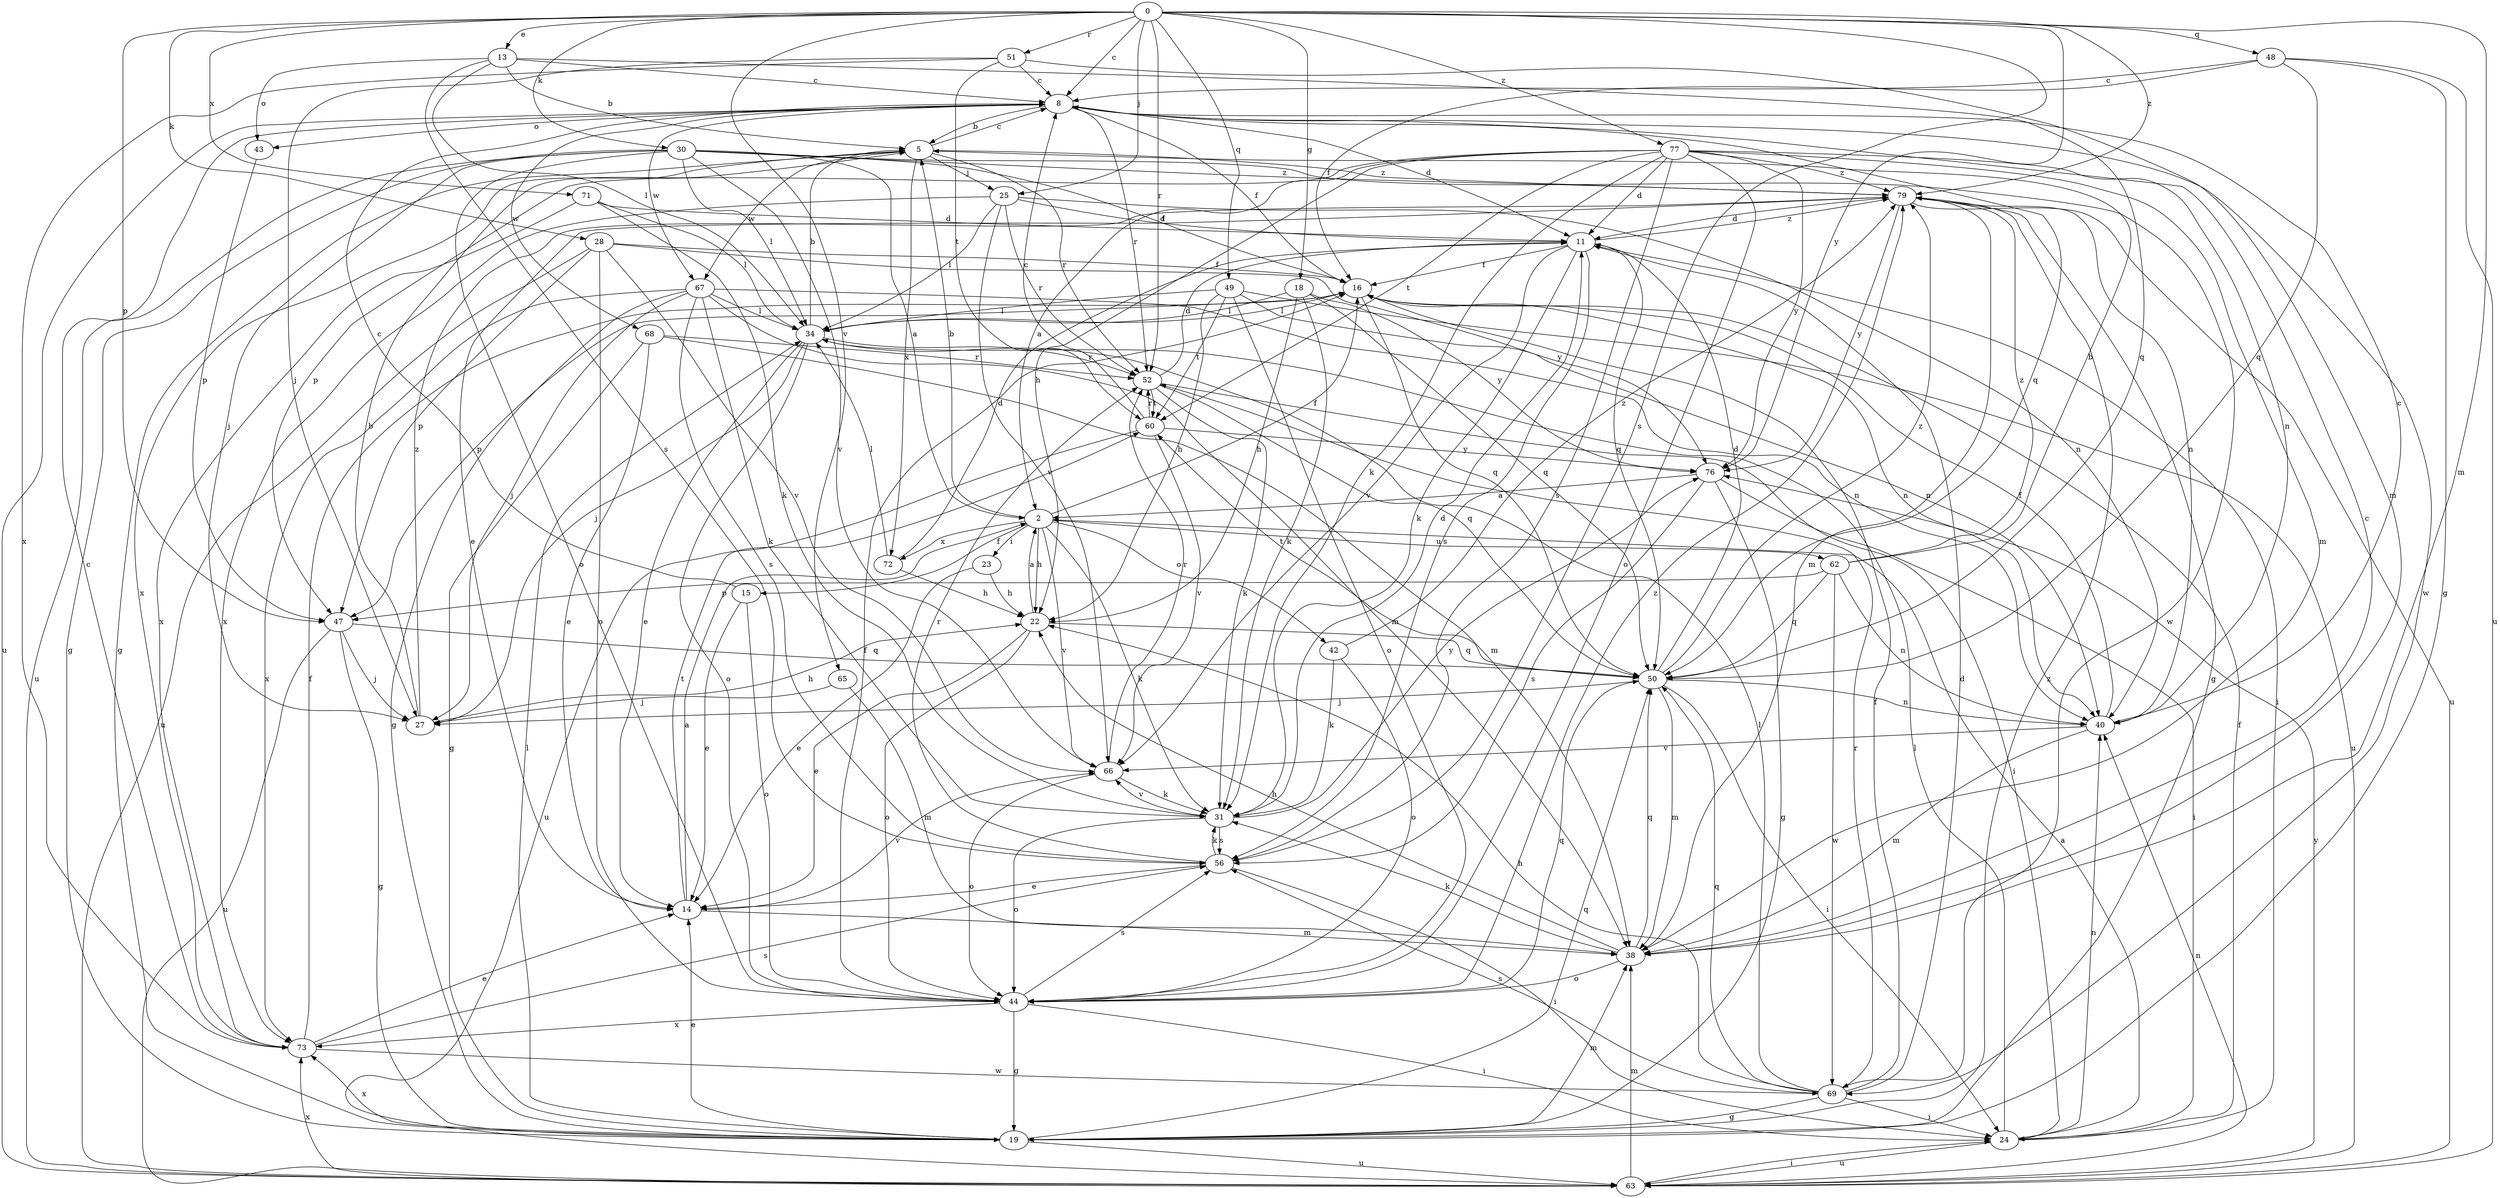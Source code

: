 strict digraph  {
0;
2;
5;
8;
11;
13;
14;
15;
16;
18;
19;
22;
23;
24;
25;
27;
28;
30;
31;
34;
38;
40;
42;
43;
44;
47;
48;
49;
50;
51;
52;
56;
60;
62;
63;
65;
66;
67;
68;
69;
71;
72;
73;
76;
77;
79;
0 -> 8  [label=c];
0 -> 13  [label=e];
0 -> 18  [label=g];
0 -> 25  [label=j];
0 -> 28  [label=k];
0 -> 30  [label=k];
0 -> 38  [label=m];
0 -> 47  [label=p];
0 -> 48  [label=q];
0 -> 49  [label=q];
0 -> 51  [label=r];
0 -> 52  [label=r];
0 -> 56  [label=s];
0 -> 65  [label=v];
0 -> 71  [label=x];
0 -> 76  [label=y];
0 -> 77  [label=z];
0 -> 79  [label=z];
2 -> 5  [label=b];
2 -> 15  [label=f];
2 -> 16  [label=f];
2 -> 22  [label=h];
2 -> 23  [label=i];
2 -> 31  [label=k];
2 -> 42  [label=o];
2 -> 62  [label=u];
2 -> 66  [label=v];
2 -> 72  [label=x];
5 -> 8  [label=c];
5 -> 19  [label=g];
5 -> 25  [label=j];
5 -> 52  [label=r];
5 -> 67  [label=w];
5 -> 72  [label=x];
5 -> 73  [label=x];
5 -> 79  [label=z];
8 -> 5  [label=b];
8 -> 11  [label=d];
8 -> 16  [label=f];
8 -> 43  [label=o];
8 -> 50  [label=q];
8 -> 52  [label=r];
8 -> 63  [label=u];
8 -> 67  [label=w];
8 -> 68  [label=w];
8 -> 69  [label=w];
11 -> 16  [label=f];
11 -> 24  [label=i];
11 -> 31  [label=k];
11 -> 50  [label=q];
11 -> 56  [label=s];
11 -> 66  [label=v];
11 -> 79  [label=z];
13 -> 5  [label=b];
13 -> 8  [label=c];
13 -> 34  [label=l];
13 -> 43  [label=o];
13 -> 50  [label=q];
13 -> 56  [label=s];
14 -> 2  [label=a];
14 -> 38  [label=m];
14 -> 60  [label=t];
14 -> 66  [label=v];
15 -> 8  [label=c];
15 -> 14  [label=e];
15 -> 44  [label=o];
16 -> 34  [label=l];
16 -> 40  [label=n];
16 -> 47  [label=p];
16 -> 50  [label=q];
18 -> 22  [label=h];
18 -> 31  [label=k];
18 -> 34  [label=l];
18 -> 50  [label=q];
18 -> 76  [label=y];
19 -> 14  [label=e];
19 -> 34  [label=l];
19 -> 38  [label=m];
19 -> 50  [label=q];
19 -> 63  [label=u];
19 -> 73  [label=x];
19 -> 79  [label=z];
22 -> 2  [label=a];
22 -> 14  [label=e];
22 -> 44  [label=o];
22 -> 50  [label=q];
23 -> 14  [label=e];
23 -> 22  [label=h];
24 -> 2  [label=a];
24 -> 16  [label=f];
24 -> 34  [label=l];
24 -> 40  [label=n];
24 -> 63  [label=u];
25 -> 11  [label=d];
25 -> 34  [label=l];
25 -> 40  [label=n];
25 -> 52  [label=r];
25 -> 66  [label=v];
25 -> 73  [label=x];
27 -> 5  [label=b];
27 -> 22  [label=h];
27 -> 79  [label=z];
28 -> 16  [label=f];
28 -> 44  [label=o];
28 -> 47  [label=p];
28 -> 63  [label=u];
28 -> 66  [label=v];
28 -> 76  [label=y];
30 -> 2  [label=a];
30 -> 16  [label=f];
30 -> 19  [label=g];
30 -> 27  [label=j];
30 -> 34  [label=l];
30 -> 44  [label=o];
30 -> 63  [label=u];
30 -> 66  [label=v];
30 -> 69  [label=w];
30 -> 79  [label=z];
31 -> 11  [label=d];
31 -> 44  [label=o];
31 -> 56  [label=s];
31 -> 66  [label=v];
31 -> 76  [label=y];
34 -> 5  [label=b];
34 -> 14  [label=e];
34 -> 27  [label=j];
34 -> 44  [label=o];
34 -> 52  [label=r];
38 -> 8  [label=c];
38 -> 22  [label=h];
38 -> 31  [label=k];
38 -> 44  [label=o];
38 -> 50  [label=q];
40 -> 8  [label=c];
40 -> 16  [label=f];
40 -> 38  [label=m];
40 -> 66  [label=v];
42 -> 31  [label=k];
42 -> 44  [label=o];
42 -> 79  [label=z];
43 -> 47  [label=p];
44 -> 16  [label=f];
44 -> 19  [label=g];
44 -> 24  [label=i];
44 -> 50  [label=q];
44 -> 56  [label=s];
44 -> 73  [label=x];
44 -> 79  [label=z];
47 -> 19  [label=g];
47 -> 27  [label=j];
47 -> 50  [label=q];
47 -> 63  [label=u];
48 -> 8  [label=c];
48 -> 16  [label=f];
48 -> 19  [label=g];
48 -> 50  [label=q];
48 -> 63  [label=u];
49 -> 22  [label=h];
49 -> 34  [label=l];
49 -> 40  [label=n];
49 -> 44  [label=o];
49 -> 60  [label=t];
49 -> 63  [label=u];
50 -> 11  [label=d];
50 -> 24  [label=i];
50 -> 27  [label=j];
50 -> 38  [label=m];
50 -> 40  [label=n];
50 -> 60  [label=t];
50 -> 79  [label=z];
51 -> 8  [label=c];
51 -> 27  [label=j];
51 -> 38  [label=m];
51 -> 60  [label=t];
51 -> 73  [label=x];
52 -> 11  [label=d];
52 -> 24  [label=i];
52 -> 31  [label=k];
52 -> 50  [label=q];
52 -> 60  [label=t];
56 -> 14  [label=e];
56 -> 24  [label=i];
56 -> 31  [label=k];
56 -> 52  [label=r];
60 -> 8  [label=c];
60 -> 52  [label=r];
60 -> 63  [label=u];
60 -> 66  [label=v];
60 -> 76  [label=y];
62 -> 5  [label=b];
62 -> 40  [label=n];
62 -> 47  [label=p];
62 -> 50  [label=q];
62 -> 69  [label=w];
62 -> 79  [label=z];
63 -> 24  [label=i];
63 -> 38  [label=m];
63 -> 40  [label=n];
63 -> 73  [label=x];
63 -> 76  [label=y];
65 -> 27  [label=j];
65 -> 38  [label=m];
66 -> 31  [label=k];
66 -> 44  [label=o];
66 -> 52  [label=r];
67 -> 19  [label=g];
67 -> 27  [label=j];
67 -> 31  [label=k];
67 -> 34  [label=l];
67 -> 38  [label=m];
67 -> 40  [label=n];
67 -> 56  [label=s];
67 -> 73  [label=x];
68 -> 14  [label=e];
68 -> 19  [label=g];
68 -> 38  [label=m];
68 -> 52  [label=r];
69 -> 11  [label=d];
69 -> 16  [label=f];
69 -> 19  [label=g];
69 -> 22  [label=h];
69 -> 24  [label=i];
69 -> 34  [label=l];
69 -> 50  [label=q];
69 -> 52  [label=r];
69 -> 56  [label=s];
71 -> 11  [label=d];
71 -> 31  [label=k];
71 -> 34  [label=l];
71 -> 73  [label=x];
72 -> 11  [label=d];
72 -> 22  [label=h];
72 -> 34  [label=l];
73 -> 8  [label=c];
73 -> 14  [label=e];
73 -> 16  [label=f];
73 -> 56  [label=s];
73 -> 69  [label=w];
76 -> 2  [label=a];
76 -> 19  [label=g];
76 -> 24  [label=i];
76 -> 56  [label=s];
77 -> 2  [label=a];
77 -> 11  [label=d];
77 -> 22  [label=h];
77 -> 31  [label=k];
77 -> 38  [label=m];
77 -> 40  [label=n];
77 -> 44  [label=o];
77 -> 47  [label=p];
77 -> 56  [label=s];
77 -> 60  [label=t];
77 -> 76  [label=y];
77 -> 79  [label=z];
79 -> 11  [label=d];
79 -> 14  [label=e];
79 -> 19  [label=g];
79 -> 38  [label=m];
79 -> 40  [label=n];
79 -> 63  [label=u];
79 -> 76  [label=y];
}
